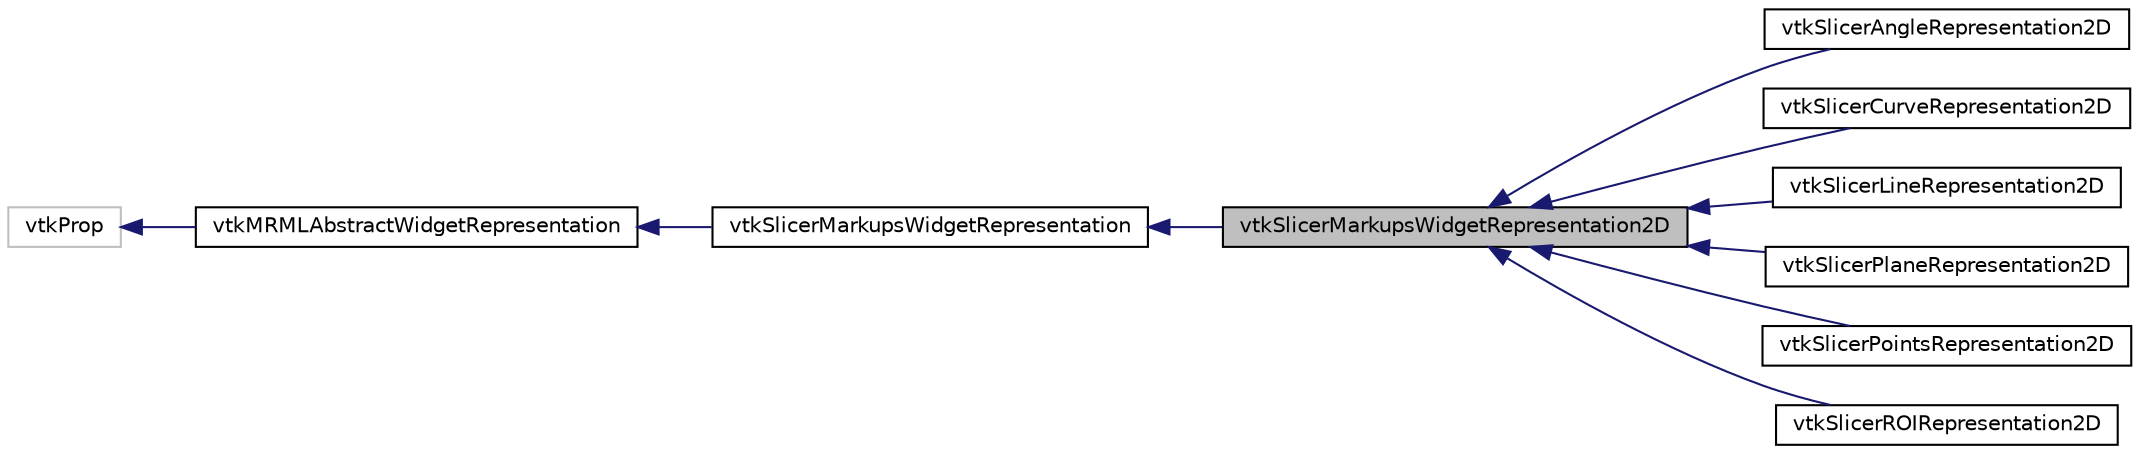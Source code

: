 digraph "vtkSlicerMarkupsWidgetRepresentation2D"
{
  bgcolor="transparent";
  edge [fontname="Helvetica",fontsize="10",labelfontname="Helvetica",labelfontsize="10"];
  node [fontname="Helvetica",fontsize="10",shape=record];
  rankdir="LR";
  Node0 [label="vtkSlicerMarkupsWidgetRepresentation2D",height=0.2,width=0.4,color="black", fillcolor="grey75", style="filled", fontcolor="black"];
  Node1 -> Node0 [dir="back",color="midnightblue",fontsize="10",style="solid",fontname="Helvetica"];
  Node1 [label="vtkSlicerMarkupsWidgetRepresentation",height=0.2,width=0.4,color="black",URL="$classvtkSlicerMarkupsWidgetRepresentation.html",tooltip="Class for rendering a markups node. "];
  Node2 -> Node1 [dir="back",color="midnightblue",fontsize="10",style="solid",fontname="Helvetica"];
  Node2 [label="vtkMRMLAbstractWidgetRepresentation",height=0.2,width=0.4,color="black",URL="$classvtkMRMLAbstractWidgetRepresentation.html",tooltip="Class for rendering a markups node. "];
  Node3 -> Node2 [dir="back",color="midnightblue",fontsize="10",style="solid",fontname="Helvetica"];
  Node3 [label="vtkProp",height=0.2,width=0.4,color="grey75"];
  Node0 -> Node4 [dir="back",color="midnightblue",fontsize="10",style="solid",fontname="Helvetica"];
  Node4 [label="vtkSlicerAngleRepresentation2D",height=0.2,width=0.4,color="black",URL="$classvtkSlicerAngleRepresentation2D.html",tooltip="Default representation for the line widget. "];
  Node0 -> Node5 [dir="back",color="midnightblue",fontsize="10",style="solid",fontname="Helvetica"];
  Node5 [label="vtkSlicerCurveRepresentation2D",height=0.2,width=0.4,color="black",URL="$classvtkSlicerCurveRepresentation2D.html",tooltip="Default representation for the line widget. "];
  Node0 -> Node6 [dir="back",color="midnightblue",fontsize="10",style="solid",fontname="Helvetica"];
  Node6 [label="vtkSlicerLineRepresentation2D",height=0.2,width=0.4,color="black",URL="$classvtkSlicerLineRepresentation2D.html",tooltip="Default representation for the line widget. "];
  Node0 -> Node7 [dir="back",color="midnightblue",fontsize="10",style="solid",fontname="Helvetica"];
  Node7 [label="vtkSlicerPlaneRepresentation2D",height=0.2,width=0.4,color="black",URL="$classvtkSlicerPlaneRepresentation2D.html",tooltip="Default representation for the plane widget. "];
  Node0 -> Node8 [dir="back",color="midnightblue",fontsize="10",style="solid",fontname="Helvetica"];
  Node8 [label="vtkSlicerPointsRepresentation2D",height=0.2,width=0.4,color="black",URL="$classvtkSlicerPointsRepresentation2D.html",tooltip="Default representation for the points widget. "];
  Node0 -> Node9 [dir="back",color="midnightblue",fontsize="10",style="solid",fontname="Helvetica"];
  Node9 [label="vtkSlicerROIRepresentation2D",height=0.2,width=0.4,color="black",URL="$classvtkSlicerROIRepresentation2D.html",tooltip="Default representation for the plane widget. "];
}
